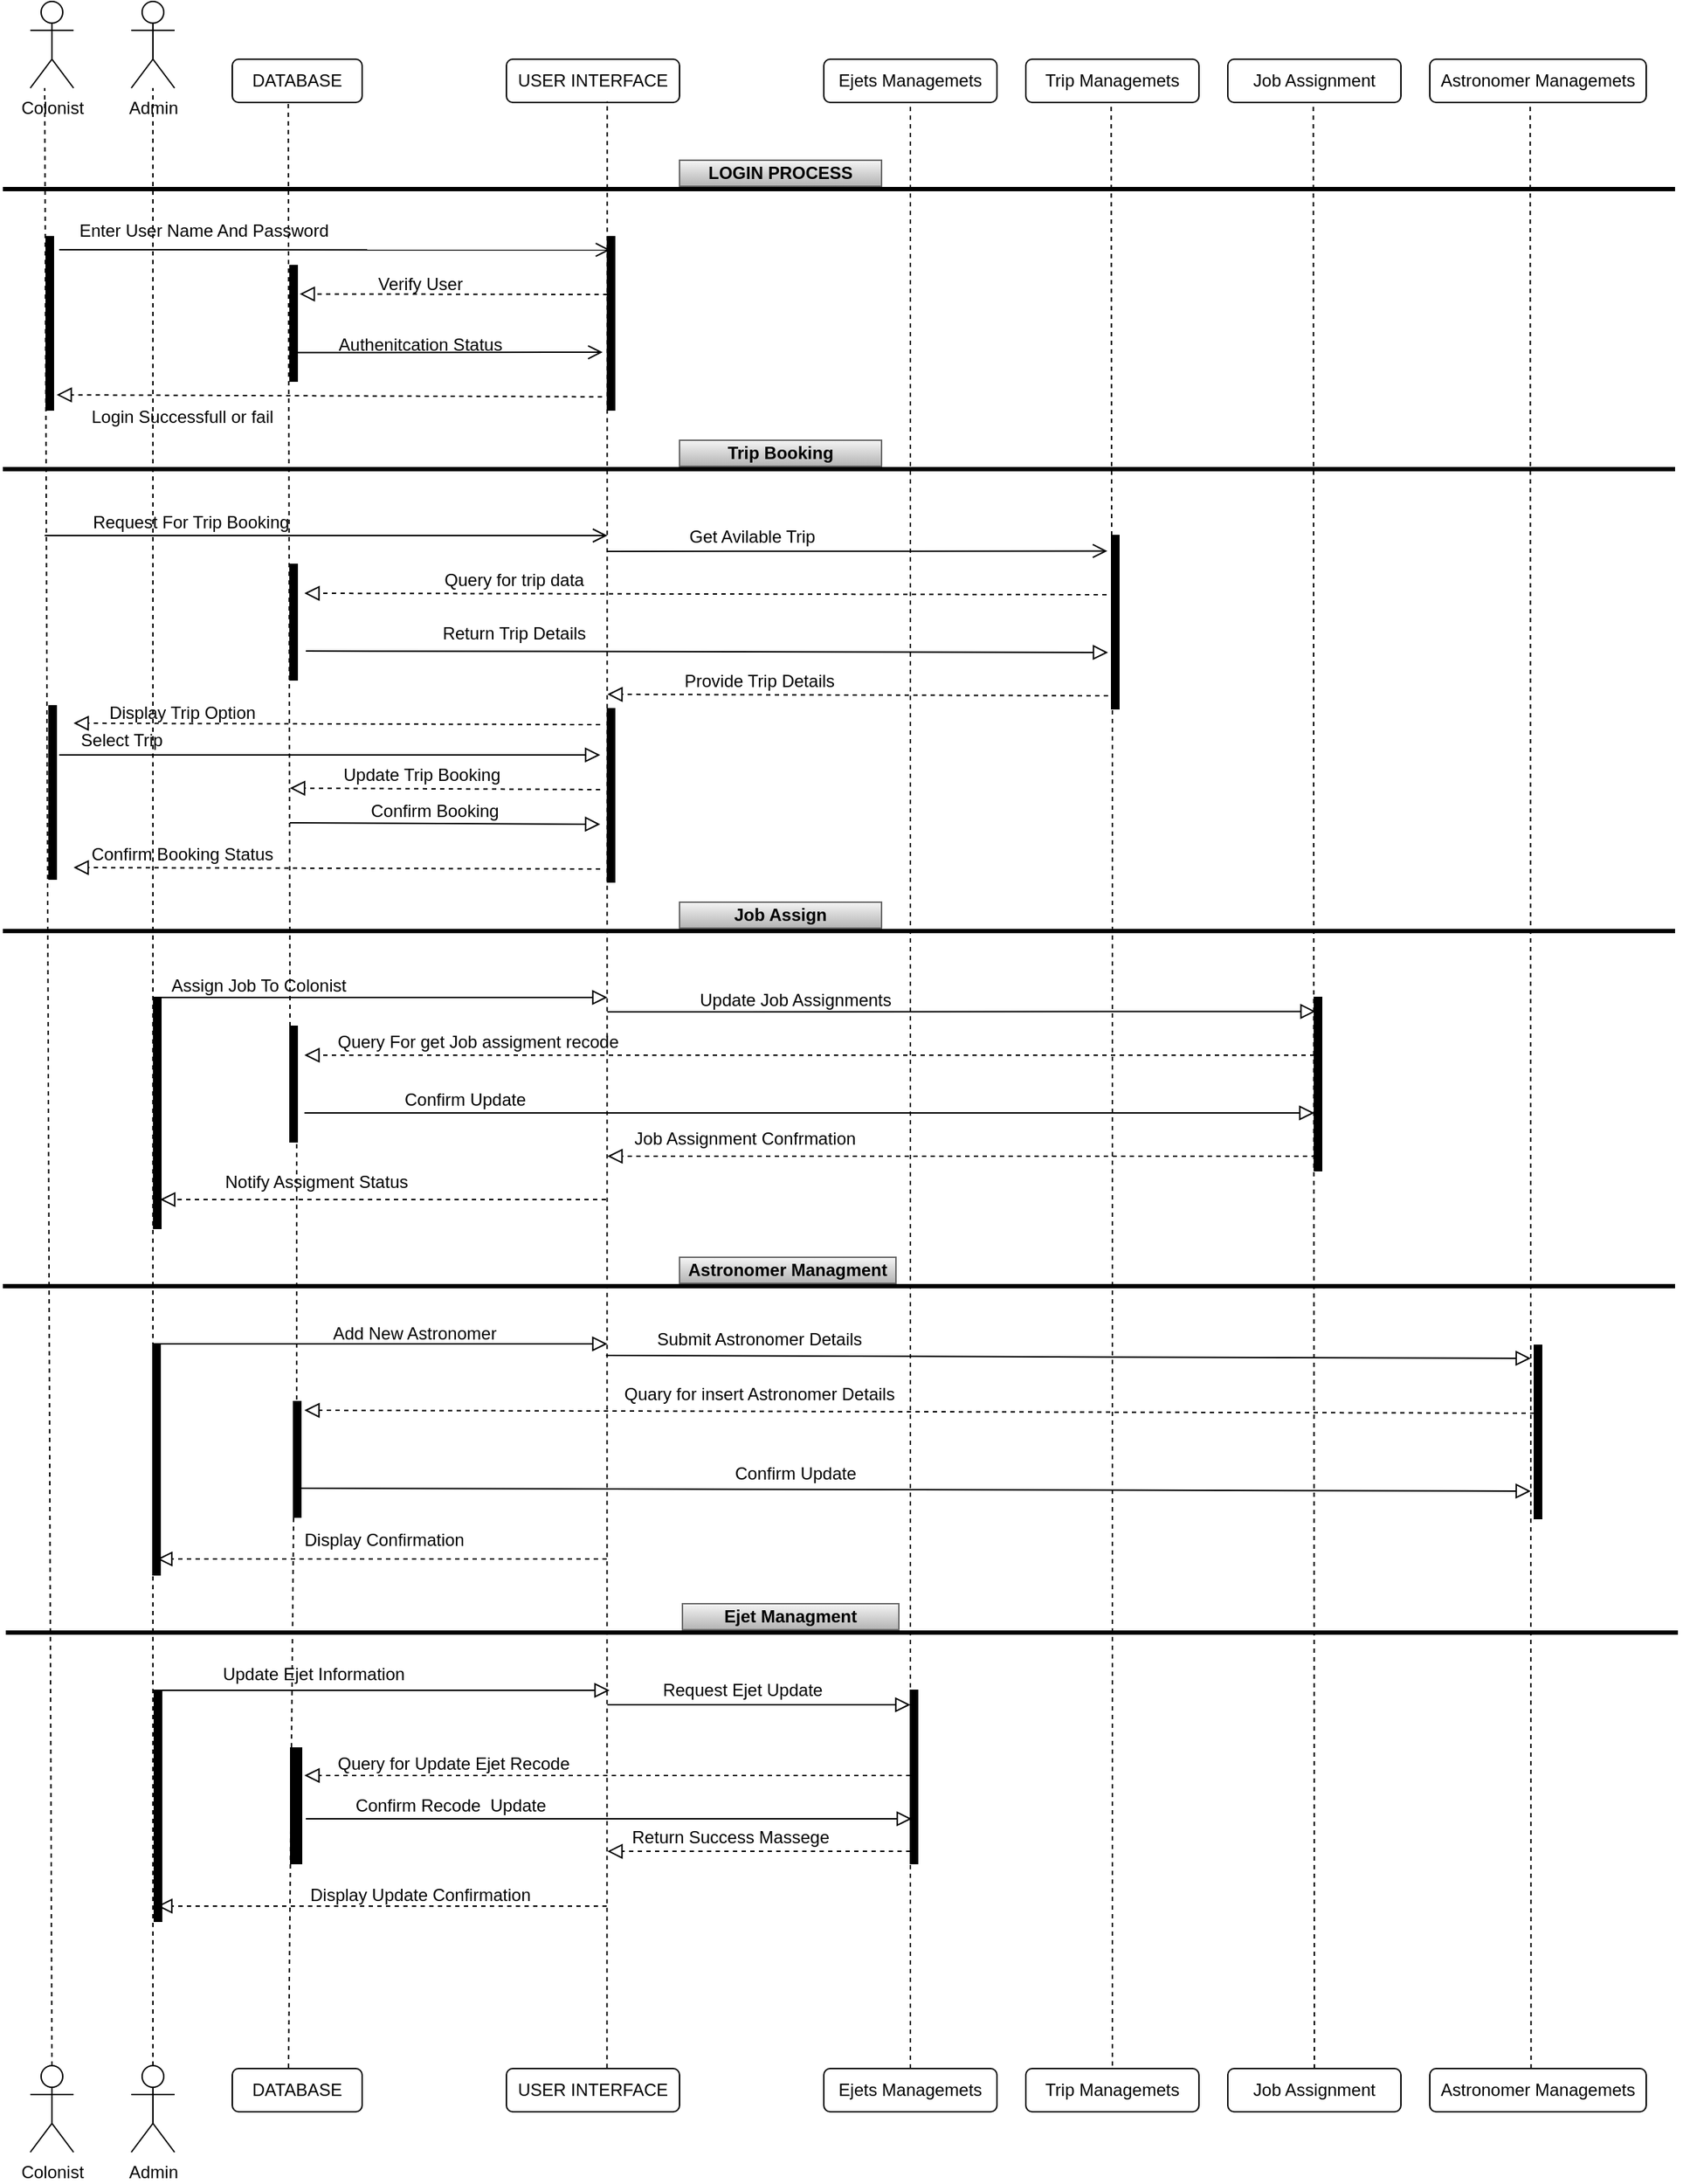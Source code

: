 <mxfile version="24.5.1" type="device">
  <diagram name="Page-1" id="1w-XncVsXPlSdqsD_ZSO">
    <mxGraphModel dx="2653" dy="1898" grid="1" gridSize="10" guides="1" tooltips="1" connect="1" arrows="1" fold="1" page="1" pageScale="1" pageWidth="850" pageHeight="1100" math="0" shadow="0">
      <root>
        <mxCell id="0" />
        <mxCell id="1" parent="0" />
        <mxCell id="pwaC9jHHKqCilpoOdg_W-1" value="Colonist" style="shape=umlActor;verticalLabelPosition=bottom;verticalAlign=top;html=1;outlineConnect=0;" vertex="1" parent="1">
          <mxGeometry x="21" y="10" width="30" height="60" as="geometry" />
        </mxCell>
        <mxCell id="pwaC9jHHKqCilpoOdg_W-2" value="Admin" style="shape=umlActor;verticalLabelPosition=bottom;verticalAlign=top;html=1;outlineConnect=0;" vertex="1" parent="1">
          <mxGeometry x="91" y="10" width="30" height="60" as="geometry" />
        </mxCell>
        <mxCell id="pwaC9jHHKqCilpoOdg_W-5" value="DATABASE" style="rounded=1;whiteSpace=wrap;html=1;fillColor=none;" vertex="1" parent="1">
          <mxGeometry x="161" y="50" width="90" height="30" as="geometry" />
        </mxCell>
        <mxCell id="pwaC9jHHKqCilpoOdg_W-6" value="USER INTERFACE" style="rounded=1;whiteSpace=wrap;html=1;fillColor=none;" vertex="1" parent="1">
          <mxGeometry x="351" y="50" width="120" height="30" as="geometry" />
        </mxCell>
        <mxCell id="pwaC9jHHKqCilpoOdg_W-7" value="Ejets Managemets" style="rounded=1;whiteSpace=wrap;html=1;fillColor=none;" vertex="1" parent="1">
          <mxGeometry x="571" y="50" width="120" height="30" as="geometry" />
        </mxCell>
        <mxCell id="pwaC9jHHKqCilpoOdg_W-8" value="Trip Managemets" style="rounded=1;whiteSpace=wrap;html=1;fillColor=none;" vertex="1" parent="1">
          <mxGeometry x="711" y="50" width="120" height="30" as="geometry" />
        </mxCell>
        <mxCell id="pwaC9jHHKqCilpoOdg_W-9" value="Job Assignment" style="rounded=1;whiteSpace=wrap;html=1;fillColor=none;" vertex="1" parent="1">
          <mxGeometry x="851" y="50" width="120" height="30" as="geometry" />
        </mxCell>
        <mxCell id="pwaC9jHHKqCilpoOdg_W-10" value="Astronomer Managemets" style="rounded=1;whiteSpace=wrap;html=1;fillColor=none;" vertex="1" parent="1">
          <mxGeometry x="991" y="50" width="150" height="30" as="geometry" />
        </mxCell>
        <mxCell id="pwaC9jHHKqCilpoOdg_W-11" value="" style="html=1;points=[];perimeter=orthogonalPerimeter;fillColor=strokeColor;" vertex="1" parent="1">
          <mxGeometry x="32" y="173" width="5" height="120" as="geometry" />
        </mxCell>
        <mxCell id="pwaC9jHHKqCilpoOdg_W-12" value="" style="html=1;points=[];perimeter=orthogonalPerimeter;fillColor=strokeColor;" vertex="1" parent="1">
          <mxGeometry x="421" y="173" width="5" height="120" as="geometry" />
        </mxCell>
        <mxCell id="pwaC9jHHKqCilpoOdg_W-13" value="" style="html=1;points=[];perimeter=orthogonalPerimeter;fillColor=strokeColor;" vertex="1" parent="1">
          <mxGeometry x="201" y="193" width="5" height="80" as="geometry" />
        </mxCell>
        <mxCell id="pwaC9jHHKqCilpoOdg_W-14" value="" style="endArrow=open;startArrow=none;endFill=0;startFill=0;endSize=8;html=1;verticalAlign=bottom;labelBackgroundColor=none;strokeWidth=1;rounded=0;entryX=0.4;entryY=0.076;entryDx=0;entryDy=0;entryPerimeter=0;" edge="1" parent="1" target="pwaC9jHHKqCilpoOdg_W-12">
          <mxGeometry width="160" relative="1" as="geometry">
            <mxPoint x="41" y="182" as="sourcePoint" />
            <mxPoint x="211" y="183" as="targetPoint" />
          </mxGeometry>
        </mxCell>
        <mxCell id="pwaC9jHHKqCilpoOdg_W-15" value="" style="endArrow=block;startArrow=none;endFill=0;startFill=0;endSize=8;html=1;verticalAlign=bottom;dashed=1;labelBackgroundColor=none;rounded=0;exitX=-0.743;exitY=0.924;exitDx=0;exitDy=0;exitPerimeter=0;entryX=1.451;entryY=0.913;entryDx=0;entryDy=0;entryPerimeter=0;" edge="1" parent="1" source="pwaC9jHHKqCilpoOdg_W-12" target="pwaC9jHHKqCilpoOdg_W-11">
          <mxGeometry width="160" relative="1" as="geometry">
            <mxPoint x="366" y="303" as="sourcePoint" />
            <mxPoint x="41" y="283" as="targetPoint" />
          </mxGeometry>
        </mxCell>
        <mxCell id="pwaC9jHHKqCilpoOdg_W-16" value="Enter User Name And Password" style="text;html=1;align=center;verticalAlign=middle;resizable=0;points=[];autosize=1;strokeColor=none;fillColor=none;" vertex="1" parent="1">
          <mxGeometry x="41" y="154" width="200" height="30" as="geometry" />
        </mxCell>
        <mxCell id="pwaC9jHHKqCilpoOdg_W-17" value="Login Successfull or fail" style="text;html=1;align=center;verticalAlign=middle;resizable=0;points=[];autosize=1;strokeColor=none;fillColor=none;" vertex="1" parent="1">
          <mxGeometry x="51" y="283" width="150" height="30" as="geometry" />
        </mxCell>
        <mxCell id="pwaC9jHHKqCilpoOdg_W-18" value="" style="endArrow=open;startArrow=none;endFill=0;startFill=0;endSize=8;html=1;verticalAlign=bottom;labelBackgroundColor=none;strokeWidth=1;rounded=0;entryX=-0.657;entryY=0.331;entryDx=0;entryDy=0;entryPerimeter=0;" edge="1" parent="1">
          <mxGeometry width="160" relative="1" as="geometry">
            <mxPoint x="206" y="253.28" as="sourcePoint" />
            <mxPoint x="417.715" y="253" as="targetPoint" />
          </mxGeometry>
        </mxCell>
        <mxCell id="pwaC9jHHKqCilpoOdg_W-20" value="" style="endArrow=block;startArrow=none;endFill=0;startFill=0;endSize=8;html=1;verticalAlign=bottom;dashed=1;labelBackgroundColor=none;rounded=0;entryX=1.343;entryY=0.246;entryDx=0;entryDy=0;entryPerimeter=0;" edge="1" parent="1" target="pwaC9jHHKqCilpoOdg_W-13">
          <mxGeometry width="160" relative="1" as="geometry">
            <mxPoint x="421" y="213" as="sourcePoint" />
            <mxPoint x="261" y="213" as="targetPoint" />
          </mxGeometry>
        </mxCell>
        <mxCell id="pwaC9jHHKqCilpoOdg_W-21" value="Verify User" style="text;html=1;align=center;verticalAlign=middle;resizable=0;points=[];autosize=1;strokeColor=none;fillColor=none;" vertex="1" parent="1">
          <mxGeometry x="251" y="191" width="80" height="30" as="geometry" />
        </mxCell>
        <mxCell id="pwaC9jHHKqCilpoOdg_W-22" value="Authenitcation Status" style="text;html=1;align=center;verticalAlign=middle;resizable=0;points=[];autosize=1;strokeColor=none;fillColor=none;" vertex="1" parent="1">
          <mxGeometry x="221" y="233" width="140" height="30" as="geometry" />
        </mxCell>
        <mxCell id="pwaC9jHHKqCilpoOdg_W-23" value="Colonist" style="shape=umlActor;verticalLabelPosition=bottom;verticalAlign=top;html=1;outlineConnect=0;" vertex="1" parent="1">
          <mxGeometry x="21" y="1440" width="30" height="60" as="geometry" />
        </mxCell>
        <mxCell id="pwaC9jHHKqCilpoOdg_W-24" value="Admin" style="shape=umlActor;verticalLabelPosition=bottom;verticalAlign=top;html=1;outlineConnect=0;" vertex="1" parent="1">
          <mxGeometry x="91" y="1440" width="30" height="60" as="geometry" />
        </mxCell>
        <mxCell id="pwaC9jHHKqCilpoOdg_W-25" value="DATABASE" style="rounded=1;whiteSpace=wrap;html=1;fillColor=none;" vertex="1" parent="1">
          <mxGeometry x="161" y="1442" width="90" height="30" as="geometry" />
        </mxCell>
        <mxCell id="pwaC9jHHKqCilpoOdg_W-26" value="USER INTERFACE" style="rounded=1;whiteSpace=wrap;html=1;fillColor=none;" vertex="1" parent="1">
          <mxGeometry x="351" y="1442" width="120" height="30" as="geometry" />
        </mxCell>
        <mxCell id="pwaC9jHHKqCilpoOdg_W-27" value="Ejets Managemets" style="rounded=1;whiteSpace=wrap;html=1;fillColor=none;" vertex="1" parent="1">
          <mxGeometry x="571" y="1442" width="120" height="30" as="geometry" />
        </mxCell>
        <mxCell id="pwaC9jHHKqCilpoOdg_W-28" value="Trip Managemets" style="rounded=1;whiteSpace=wrap;html=1;fillColor=none;" vertex="1" parent="1">
          <mxGeometry x="711" y="1442" width="120" height="30" as="geometry" />
        </mxCell>
        <mxCell id="pwaC9jHHKqCilpoOdg_W-29" value="Job Assignment" style="rounded=1;whiteSpace=wrap;html=1;fillColor=none;" vertex="1" parent="1">
          <mxGeometry x="851" y="1442" width="120" height="30" as="geometry" />
        </mxCell>
        <mxCell id="pwaC9jHHKqCilpoOdg_W-30" value="Astronomer Managemets" style="rounded=1;whiteSpace=wrap;html=1;fillColor=none;" vertex="1" parent="1">
          <mxGeometry x="991" y="1442" width="150" height="30" as="geometry" />
        </mxCell>
        <mxCell id="pwaC9jHHKqCilpoOdg_W-33" value="" style="endArrow=none;dashed=1;html=1;rounded=0;exitX=0.5;exitY=0;exitDx=0;exitDy=0;exitPerimeter=0;" edge="1" parent="1" source="pwaC9jHHKqCilpoOdg_W-23">
          <mxGeometry width="50" height="50" relative="1" as="geometry">
            <mxPoint x="39" y="980" as="sourcePoint" />
            <mxPoint x="31" y="70" as="targetPoint" />
          </mxGeometry>
        </mxCell>
        <mxCell id="pwaC9jHHKqCilpoOdg_W-34" value="" style="endArrow=none;dashed=1;html=1;rounded=0;exitX=0.5;exitY=0;exitDx=0;exitDy=0;exitPerimeter=0;" edge="1" parent="1" source="pwaC9jHHKqCilpoOdg_W-24" target="pwaC9jHHKqCilpoOdg_W-2">
          <mxGeometry width="50" height="50" relative="1" as="geometry">
            <mxPoint x="103" y="988" as="sourcePoint" />
            <mxPoint x="103" y="78" as="targetPoint" />
          </mxGeometry>
        </mxCell>
        <mxCell id="pwaC9jHHKqCilpoOdg_W-35" value="" style="endArrow=none;dashed=1;html=1;rounded=0;entryX=0.431;entryY=1;entryDx=0;entryDy=0;entryPerimeter=0;" edge="1" parent="1" source="pwaC9jHHKqCilpoOdg_W-76" target="pwaC9jHHKqCilpoOdg_W-5">
          <mxGeometry width="50" height="50" relative="1" as="geometry">
            <mxPoint x="200.17" y="990" as="sourcePoint" />
            <mxPoint x="200" y="90" as="targetPoint" />
          </mxGeometry>
        </mxCell>
        <mxCell id="pwaC9jHHKqCilpoOdg_W-36" value="" style="endArrow=none;dashed=1;html=1;rounded=0;entryX=0.582;entryY=0.973;entryDx=0;entryDy=0;entryPerimeter=0;exitX=0.581;exitY=-0.014;exitDx=0;exitDy=0;exitPerimeter=0;" edge="1" parent="1" source="pwaC9jHHKqCilpoOdg_W-26" target="pwaC9jHHKqCilpoOdg_W-6">
          <mxGeometry width="50" height="50" relative="1" as="geometry">
            <mxPoint x="421" y="1180" as="sourcePoint" />
            <mxPoint x="421" y="82" as="targetPoint" />
          </mxGeometry>
        </mxCell>
        <mxCell id="pwaC9jHHKqCilpoOdg_W-37" value="" style="endArrow=none;dashed=1;html=1;rounded=0;exitX=0.5;exitY=0;exitDx=0;exitDy=0;entryX=0.5;entryY=1;entryDx=0;entryDy=0;" edge="1" parent="1" source="pwaC9jHHKqCilpoOdg_W-27" target="pwaC9jHHKqCilpoOdg_W-7">
          <mxGeometry width="50" height="50" relative="1" as="geometry">
            <mxPoint x="631" y="1150" as="sourcePoint" />
            <mxPoint x="630.66" y="82" as="targetPoint" />
          </mxGeometry>
        </mxCell>
        <mxCell id="pwaC9jHHKqCilpoOdg_W-38" value="" style="endArrow=none;dashed=1;html=1;rounded=0;entryX=0.493;entryY=1;entryDx=0;entryDy=0;entryPerimeter=0;" edge="1" parent="1" source="pwaC9jHHKqCilpoOdg_W-47" target="pwaC9jHHKqCilpoOdg_W-8">
          <mxGeometry width="50" height="50" relative="1" as="geometry">
            <mxPoint x="770.66" y="992" as="sourcePoint" />
            <mxPoint x="770.66" y="82" as="targetPoint" />
          </mxGeometry>
        </mxCell>
        <mxCell id="pwaC9jHHKqCilpoOdg_W-39" value="" style="endArrow=none;dashed=1;html=1;rounded=0;exitX=0.5;exitY=0;exitDx=0;exitDy=0;entryX=0.494;entryY=1.011;entryDx=0;entryDy=0;entryPerimeter=0;" edge="1" parent="1" source="pwaC9jHHKqCilpoOdg_W-29" target="pwaC9jHHKqCilpoOdg_W-9">
          <mxGeometry width="50" height="50" relative="1" as="geometry">
            <mxPoint x="910.66" y="992" as="sourcePoint" />
            <mxPoint x="910.66" y="82" as="targetPoint" />
          </mxGeometry>
        </mxCell>
        <mxCell id="pwaC9jHHKqCilpoOdg_W-40" value="" style="endArrow=none;dashed=1;html=1;rounded=0;exitX=0.468;exitY=-0.001;exitDx=0;exitDy=0;exitPerimeter=0;entryX=0.464;entryY=1.007;entryDx=0;entryDy=0;entryPerimeter=0;" edge="1" parent="1" source="pwaC9jHHKqCilpoOdg_W-30" target="pwaC9jHHKqCilpoOdg_W-10">
          <mxGeometry width="50" height="50" relative="1" as="geometry">
            <mxPoint x="1061" y="1160" as="sourcePoint" />
            <mxPoint x="1061" y="82" as="targetPoint" />
          </mxGeometry>
        </mxCell>
        <mxCell id="pwaC9jHHKqCilpoOdg_W-41" value="" style="endArrow=none;startArrow=none;endFill=0;startFill=0;endSize=8;html=1;verticalAlign=bottom;labelBackgroundColor=none;strokeWidth=3;rounded=0;" edge="1" parent="1">
          <mxGeometry width="160" relative="1" as="geometry">
            <mxPoint x="2" y="140" as="sourcePoint" />
            <mxPoint x="1161" y="140" as="targetPoint" />
          </mxGeometry>
        </mxCell>
        <mxCell id="pwaC9jHHKqCilpoOdg_W-44" value="&lt;font color=&quot;#000000&quot;&gt;LOGIN PROCESS&lt;/font&gt;" style="fontStyle=1;whiteSpace=wrap;html=1;fillColor=#f5f5f5;strokeColor=#666666;gradientColor=#b3b3b3;" vertex="1" parent="1">
          <mxGeometry x="471" y="120" width="140" height="18" as="geometry" />
        </mxCell>
        <mxCell id="pwaC9jHHKqCilpoOdg_W-45" value="" style="endArrow=none;startArrow=none;endFill=0;startFill=0;endSize=8;html=1;verticalAlign=bottom;labelBackgroundColor=none;strokeWidth=3;rounded=0;" edge="1" parent="1">
          <mxGeometry width="160" relative="1" as="geometry">
            <mxPoint x="2" y="334" as="sourcePoint" />
            <mxPoint x="1161" y="334" as="targetPoint" />
          </mxGeometry>
        </mxCell>
        <mxCell id="pwaC9jHHKqCilpoOdg_W-46" value="&lt;font color=&quot;#000000&quot;&gt;Trip Booking&lt;/font&gt;" style="fontStyle=1;whiteSpace=wrap;html=1;fillColor=#f5f5f5;strokeColor=#666666;gradientColor=#b3b3b3;" vertex="1" parent="1">
          <mxGeometry x="471" y="314" width="140" height="18" as="geometry" />
        </mxCell>
        <mxCell id="pwaC9jHHKqCilpoOdg_W-48" value="" style="endArrow=none;dashed=1;html=1;rounded=0;exitX=0.5;exitY=-0.067;exitDx=0;exitDy=0;exitPerimeter=0;" edge="1" parent="1" source="pwaC9jHHKqCilpoOdg_W-28" target="pwaC9jHHKqCilpoOdg_W-47">
          <mxGeometry width="50" height="50" relative="1" as="geometry">
            <mxPoint x="771" y="1160" as="sourcePoint" />
            <mxPoint x="770.66" y="82" as="targetPoint" />
          </mxGeometry>
        </mxCell>
        <mxCell id="pwaC9jHHKqCilpoOdg_W-47" value="" style="html=1;points=[];perimeter=orthogonalPerimeter;fillColor=strokeColor;" vertex="1" parent="1">
          <mxGeometry x="770.5" y="380" width="5" height="120" as="geometry" />
        </mxCell>
        <mxCell id="pwaC9jHHKqCilpoOdg_W-49" value="" style="html=1;points=[];perimeter=orthogonalPerimeter;fillColor=strokeColor;" vertex="1" parent="1">
          <mxGeometry x="201" y="400" width="5" height="80" as="geometry" />
        </mxCell>
        <mxCell id="pwaC9jHHKqCilpoOdg_W-50" value="" style="endArrow=open;startArrow=none;endFill=0;startFill=0;endSize=8;html=1;verticalAlign=bottom;labelBackgroundColor=none;strokeWidth=1;rounded=0;entryX=0.4;entryY=0.076;entryDx=0;entryDy=0;entryPerimeter=0;" edge="1" parent="1">
          <mxGeometry width="160" relative="1" as="geometry">
            <mxPoint x="31" y="380" as="sourcePoint" />
            <mxPoint x="421" y="380" as="targetPoint" />
          </mxGeometry>
        </mxCell>
        <mxCell id="pwaC9jHHKqCilpoOdg_W-51" value="Request For Trip Booking" style="text;html=1;align=center;verticalAlign=middle;resizable=0;points=[];autosize=1;strokeColor=none;fillColor=none;" vertex="1" parent="1">
          <mxGeometry x="52" y="356" width="160" height="30" as="geometry" />
        </mxCell>
        <mxCell id="pwaC9jHHKqCilpoOdg_W-52" value="" style="endArrow=open;startArrow=none;endFill=0;startFill=0;endSize=8;html=1;verticalAlign=bottom;labelBackgroundColor=none;strokeWidth=1;rounded=0;entryX=-0.6;entryY=0.331;entryDx=0;entryDy=0;entryPerimeter=0;" edge="1" parent="1">
          <mxGeometry width="160" relative="1" as="geometry">
            <mxPoint x="421" y="391" as="sourcePoint" />
            <mxPoint x="767.5" y="390.72" as="targetPoint" />
          </mxGeometry>
        </mxCell>
        <mxCell id="pwaC9jHHKqCilpoOdg_W-53" value="Get Avilable Trip" style="text;html=1;align=center;verticalAlign=middle;resizable=0;points=[];autosize=1;strokeColor=none;fillColor=none;" vertex="1" parent="1">
          <mxGeometry x="466" y="366" width="110" height="30" as="geometry" />
        </mxCell>
        <mxCell id="pwaC9jHHKqCilpoOdg_W-54" value="" style="endArrow=block;startArrow=none;endFill=0;startFill=0;endSize=8;html=1;verticalAlign=bottom;dashed=1;labelBackgroundColor=none;rounded=0;exitX=-0.743;exitY=0.924;exitDx=0;exitDy=0;exitPerimeter=0;" edge="1" parent="1">
          <mxGeometry width="160" relative="1" as="geometry">
            <mxPoint x="767" y="421" as="sourcePoint" />
            <mxPoint x="211" y="420" as="targetPoint" />
          </mxGeometry>
        </mxCell>
        <mxCell id="pwaC9jHHKqCilpoOdg_W-55" value="Query for trip data" style="text;html=1;align=center;verticalAlign=middle;resizable=0;points=[];autosize=1;strokeColor=none;fillColor=none;" vertex="1" parent="1">
          <mxGeometry x="296" y="396" width="120" height="30" as="geometry" />
        </mxCell>
        <mxCell id="pwaC9jHHKqCilpoOdg_W-56" value="" style="endArrow=block;startArrow=none;endFill=0;startFill=0;endSize=8;html=1;verticalAlign=bottom;labelBackgroundColor=none;rounded=0;exitX=-0.743;exitY=0.924;exitDx=0;exitDy=0;exitPerimeter=0;" edge="1" parent="1">
          <mxGeometry width="160" relative="1" as="geometry">
            <mxPoint x="212" y="460" as="sourcePoint" />
            <mxPoint x="768" y="461" as="targetPoint" />
          </mxGeometry>
        </mxCell>
        <mxCell id="pwaC9jHHKqCilpoOdg_W-57" value="Return Trip Details" style="text;html=1;align=center;verticalAlign=middle;resizable=0;points=[];autosize=1;strokeColor=none;fillColor=none;" vertex="1" parent="1">
          <mxGeometry x="296" y="433" width="120" height="30" as="geometry" />
        </mxCell>
        <mxCell id="pwaC9jHHKqCilpoOdg_W-58" value="" style="endArrow=block;startArrow=none;endFill=0;startFill=0;endSize=8;html=1;verticalAlign=bottom;dashed=1;labelBackgroundColor=none;rounded=0;exitX=-0.743;exitY=0.924;exitDx=0;exitDy=0;exitPerimeter=0;" edge="1" parent="1">
          <mxGeometry width="160" relative="1" as="geometry">
            <mxPoint x="768" y="491" as="sourcePoint" />
            <mxPoint x="421" y="490" as="targetPoint" />
          </mxGeometry>
        </mxCell>
        <mxCell id="pwaC9jHHKqCilpoOdg_W-59" value="Provide Trip Details" style="text;html=1;align=center;verticalAlign=middle;resizable=0;points=[];autosize=1;strokeColor=none;fillColor=none;" vertex="1" parent="1">
          <mxGeometry x="461" y="466" width="130" height="30" as="geometry" />
        </mxCell>
        <mxCell id="pwaC9jHHKqCilpoOdg_W-60" value="" style="html=1;points=[];perimeter=orthogonalPerimeter;fillColor=strokeColor;" vertex="1" parent="1">
          <mxGeometry x="421" y="500" width="5" height="120" as="geometry" />
        </mxCell>
        <mxCell id="pwaC9jHHKqCilpoOdg_W-61" value="" style="html=1;points=[];perimeter=orthogonalPerimeter;fillColor=strokeColor;" vertex="1" parent="1">
          <mxGeometry x="34" y="498" width="5" height="120" as="geometry" />
        </mxCell>
        <mxCell id="pwaC9jHHKqCilpoOdg_W-62" value="" style="endArrow=block;startArrow=none;endFill=0;startFill=0;endSize=8;html=1;verticalAlign=bottom;dashed=1;labelBackgroundColor=none;rounded=0;exitX=-0.743;exitY=0.924;exitDx=0;exitDy=0;exitPerimeter=0;" edge="1" parent="1">
          <mxGeometry width="160" relative="1" as="geometry">
            <mxPoint x="416" y="511" as="sourcePoint" />
            <mxPoint x="51" y="510" as="targetPoint" />
          </mxGeometry>
        </mxCell>
        <mxCell id="pwaC9jHHKqCilpoOdg_W-63" value="" style="endArrow=block;startArrow=none;endFill=0;startFill=0;endSize=8;html=1;verticalAlign=bottom;labelBackgroundColor=none;rounded=0;exitX=1.4;exitY=0.283;exitDx=0;exitDy=0;exitPerimeter=0;" edge="1" parent="1" source="pwaC9jHHKqCilpoOdg_W-61">
          <mxGeometry width="160" relative="1" as="geometry">
            <mxPoint x="51" y="531" as="sourcePoint" />
            <mxPoint x="416" y="532" as="targetPoint" />
          </mxGeometry>
        </mxCell>
        <mxCell id="pwaC9jHHKqCilpoOdg_W-64" value="" style="endArrow=block;startArrow=none;endFill=0;startFill=0;endSize=8;html=1;verticalAlign=bottom;dashed=1;labelBackgroundColor=none;rounded=0;exitX=-0.743;exitY=0.924;exitDx=0;exitDy=0;exitPerimeter=0;" edge="1" parent="1">
          <mxGeometry width="160" relative="1" as="geometry">
            <mxPoint x="416" y="556" as="sourcePoint" />
            <mxPoint x="201" y="555" as="targetPoint" />
          </mxGeometry>
        </mxCell>
        <mxCell id="pwaC9jHHKqCilpoOdg_W-65" value="" style="endArrow=block;startArrow=none;endFill=0;startFill=0;endSize=8;html=1;verticalAlign=bottom;labelBackgroundColor=none;rounded=0;exitX=-0.743;exitY=0.924;exitDx=0;exitDy=0;exitPerimeter=0;" edge="1" parent="1">
          <mxGeometry width="160" relative="1" as="geometry">
            <mxPoint x="201" y="579" as="sourcePoint" />
            <mxPoint x="416" y="580" as="targetPoint" />
          </mxGeometry>
        </mxCell>
        <mxCell id="pwaC9jHHKqCilpoOdg_W-66" value="Display Trip Option" style="text;html=1;align=center;verticalAlign=middle;resizable=0;points=[];autosize=1;strokeColor=none;fillColor=none;" vertex="1" parent="1">
          <mxGeometry x="66" y="488" width="120" height="30" as="geometry" />
        </mxCell>
        <mxCell id="pwaC9jHHKqCilpoOdg_W-67" value="Select Trip" style="text;html=1;align=center;verticalAlign=middle;resizable=0;points=[];autosize=1;strokeColor=none;fillColor=none;" vertex="1" parent="1">
          <mxGeometry x="44" y="507" width="80" height="30" as="geometry" />
        </mxCell>
        <mxCell id="pwaC9jHHKqCilpoOdg_W-69" value="Update Trip Booking" style="text;html=1;align=center;verticalAlign=middle;resizable=0;points=[];autosize=1;strokeColor=none;fillColor=none;" vertex="1" parent="1">
          <mxGeometry x="227" y="531" width="130" height="30" as="geometry" />
        </mxCell>
        <mxCell id="pwaC9jHHKqCilpoOdg_W-70" value="Confirm Booking" style="text;html=1;align=center;verticalAlign=middle;resizable=0;points=[];autosize=1;strokeColor=none;fillColor=none;" vertex="1" parent="1">
          <mxGeometry x="246" y="556" width="110" height="30" as="geometry" />
        </mxCell>
        <mxCell id="pwaC9jHHKqCilpoOdg_W-71" value="" style="endArrow=block;startArrow=none;endFill=0;startFill=0;endSize=8;html=1;verticalAlign=bottom;dashed=1;labelBackgroundColor=none;rounded=0;exitX=-0.743;exitY=0.924;exitDx=0;exitDy=0;exitPerimeter=0;" edge="1" parent="1">
          <mxGeometry width="160" relative="1" as="geometry">
            <mxPoint x="416" y="611" as="sourcePoint" />
            <mxPoint x="51" y="610" as="targetPoint" />
          </mxGeometry>
        </mxCell>
        <mxCell id="pwaC9jHHKqCilpoOdg_W-72" value="Confirm Booking Status" style="text;html=1;align=center;verticalAlign=middle;resizable=0;points=[];autosize=1;strokeColor=none;fillColor=none;" vertex="1" parent="1">
          <mxGeometry x="51" y="586" width="150" height="30" as="geometry" />
        </mxCell>
        <mxCell id="pwaC9jHHKqCilpoOdg_W-73" value="" style="endArrow=none;startArrow=none;endFill=0;startFill=0;endSize=8;html=1;verticalAlign=bottom;labelBackgroundColor=none;strokeWidth=3;rounded=0;" edge="1" parent="1">
          <mxGeometry width="160" relative="1" as="geometry">
            <mxPoint x="2" y="654" as="sourcePoint" />
            <mxPoint x="1161" y="654" as="targetPoint" />
          </mxGeometry>
        </mxCell>
        <mxCell id="pwaC9jHHKqCilpoOdg_W-74" value="&lt;font color=&quot;#000000&quot;&gt;Job Assign&lt;/font&gt;" style="fontStyle=1;whiteSpace=wrap;html=1;fillColor=#f5f5f5;strokeColor=#666666;gradientColor=#b3b3b3;" vertex="1" parent="1">
          <mxGeometry x="471" y="634" width="140" height="18" as="geometry" />
        </mxCell>
        <mxCell id="pwaC9jHHKqCilpoOdg_W-75" value="" style="html=1;points=[];perimeter=orthogonalPerimeter;fillColor=strokeColor;" vertex="1" parent="1">
          <mxGeometry x="106.5" y="700" width="5" height="160" as="geometry" />
        </mxCell>
        <mxCell id="pwaC9jHHKqCilpoOdg_W-77" value="" style="endArrow=none;dashed=1;html=1;rounded=0;exitX=0.433;exitY=-0.017;exitDx=0;exitDy=0;exitPerimeter=0;" edge="1" parent="1" source="pwaC9jHHKqCilpoOdg_W-94" target="pwaC9jHHKqCilpoOdg_W-76">
          <mxGeometry width="50" height="50" relative="1" as="geometry">
            <mxPoint x="200.17" y="990" as="sourcePoint" />
            <mxPoint x="200.17" y="80" as="targetPoint" />
          </mxGeometry>
        </mxCell>
        <mxCell id="pwaC9jHHKqCilpoOdg_W-76" value="" style="html=1;points=[];perimeter=orthogonalPerimeter;fillColor=strokeColor;" vertex="1" parent="1">
          <mxGeometry x="201" y="720" width="5" height="80" as="geometry" />
        </mxCell>
        <mxCell id="pwaC9jHHKqCilpoOdg_W-78" value="" style="html=1;points=[];perimeter=orthogonalPerimeter;fillColor=strokeColor;" vertex="1" parent="1">
          <mxGeometry x="911" y="700" width="5" height="120" as="geometry" />
        </mxCell>
        <mxCell id="pwaC9jHHKqCilpoOdg_W-79" value="" style="endArrow=block;startArrow=none;endFill=0;startFill=0;endSize=8;html=1;verticalAlign=bottom;labelBackgroundColor=none;rounded=0;exitX=-0.743;exitY=0.924;exitDx=0;exitDy=0;exitPerimeter=0;" edge="1" parent="1">
          <mxGeometry width="160" relative="1" as="geometry">
            <mxPoint x="109.5" y="700" as="sourcePoint" />
            <mxPoint x="421" y="700" as="targetPoint" />
          </mxGeometry>
        </mxCell>
        <mxCell id="pwaC9jHHKqCilpoOdg_W-80" value="" style="endArrow=block;startArrow=none;endFill=0;startFill=0;endSize=8;html=1;verticalAlign=bottom;labelBackgroundColor=none;rounded=0;exitX=-0.743;exitY=0.924;exitDx=0;exitDy=0;exitPerimeter=0;entryX=0.167;entryY=0.081;entryDx=0;entryDy=0;entryPerimeter=0;" edge="1" parent="1" target="pwaC9jHHKqCilpoOdg_W-78">
          <mxGeometry width="160" relative="1" as="geometry">
            <mxPoint x="421" y="710" as="sourcePoint" />
            <mxPoint x="901" y="710" as="targetPoint" />
          </mxGeometry>
        </mxCell>
        <mxCell id="pwaC9jHHKqCilpoOdg_W-81" value="" style="endArrow=block;startArrow=none;endFill=0;startFill=0;endSize=8;html=1;verticalAlign=bottom;labelBackgroundColor=none;rounded=0;exitX=-0.743;exitY=0.924;exitDx=0;exitDy=0;exitPerimeter=0;entryX=2;entryY=0.25;entryDx=0;entryDy=0;entryPerimeter=0;dashed=1;" edge="1" parent="1" target="pwaC9jHHKqCilpoOdg_W-76">
          <mxGeometry width="160" relative="1" as="geometry">
            <mxPoint x="911" y="740" as="sourcePoint" />
            <mxPoint x="420" y="740" as="targetPoint" />
          </mxGeometry>
        </mxCell>
        <mxCell id="pwaC9jHHKqCilpoOdg_W-82" value="" style="endArrow=block;startArrow=none;endFill=0;startFill=0;endSize=8;html=1;verticalAlign=bottom;labelBackgroundColor=none;rounded=0;exitX=-0.743;exitY=0.924;exitDx=0;exitDy=0;exitPerimeter=0;entryX=2;entryY=0.25;entryDx=0;entryDy=0;entryPerimeter=0;" edge="1" parent="1">
          <mxGeometry width="160" relative="1" as="geometry">
            <mxPoint x="211" y="780" as="sourcePoint" />
            <mxPoint x="911" y="780" as="targetPoint" />
          </mxGeometry>
        </mxCell>
        <mxCell id="pwaC9jHHKqCilpoOdg_W-83" value="" style="endArrow=block;startArrow=none;endFill=0;startFill=0;endSize=8;html=1;verticalAlign=bottom;labelBackgroundColor=none;rounded=0;exitX=-0.743;exitY=0.924;exitDx=0;exitDy=0;exitPerimeter=0;entryX=0.167;entryY=0.081;entryDx=0;entryDy=0;entryPerimeter=0;dashed=1;" edge="1" parent="1">
          <mxGeometry width="160" relative="1" as="geometry">
            <mxPoint x="912" y="810" as="sourcePoint" />
            <mxPoint x="421" y="810" as="targetPoint" />
          </mxGeometry>
        </mxCell>
        <mxCell id="pwaC9jHHKqCilpoOdg_W-84" value="" style="endArrow=block;startArrow=none;endFill=0;startFill=0;endSize=8;html=1;verticalAlign=bottom;labelBackgroundColor=none;rounded=0;exitX=-0.743;exitY=0.924;exitDx=0;exitDy=0;exitPerimeter=0;dashed=1;" edge="1" parent="1">
          <mxGeometry width="160" relative="1" as="geometry">
            <mxPoint x="420" y="840" as="sourcePoint" />
            <mxPoint x="111" y="840" as="targetPoint" />
          </mxGeometry>
        </mxCell>
        <mxCell id="pwaC9jHHKqCilpoOdg_W-85" value="Assign Job To Colonist" style="text;html=1;align=center;verticalAlign=middle;resizable=0;points=[];autosize=1;strokeColor=none;fillColor=none;" vertex="1" parent="1">
          <mxGeometry x="109" y="677" width="140" height="30" as="geometry" />
        </mxCell>
        <mxCell id="pwaC9jHHKqCilpoOdg_W-86" value="Update Job Assignments" style="text;html=1;align=center;verticalAlign=middle;resizable=0;points=[];autosize=1;strokeColor=none;fillColor=none;" vertex="1" parent="1">
          <mxGeometry x="471" y="687" width="160" height="30" as="geometry" />
        </mxCell>
        <mxCell id="pwaC9jHHKqCilpoOdg_W-87" value="Query For get Job assigment recode" style="text;html=1;align=center;verticalAlign=middle;resizable=0;points=[];autosize=1;strokeColor=none;fillColor=none;" vertex="1" parent="1">
          <mxGeometry x="221" y="716" width="220" height="30" as="geometry" />
        </mxCell>
        <mxCell id="pwaC9jHHKqCilpoOdg_W-88" value="Confirm Update" style="text;html=1;align=center;verticalAlign=middle;resizable=0;points=[];autosize=1;strokeColor=none;fillColor=none;" vertex="1" parent="1">
          <mxGeometry x="267" y="756" width="110" height="30" as="geometry" />
        </mxCell>
        <mxCell id="pwaC9jHHKqCilpoOdg_W-89" value="Job Assignment Confrmation" style="text;html=1;align=center;verticalAlign=middle;resizable=0;points=[];autosize=1;strokeColor=none;fillColor=none;" vertex="1" parent="1">
          <mxGeometry x="426" y="783" width="180" height="30" as="geometry" />
        </mxCell>
        <mxCell id="pwaC9jHHKqCilpoOdg_W-90" value="Notify Assigment Status" style="text;html=1;align=center;verticalAlign=middle;resizable=0;points=[];autosize=1;strokeColor=none;fillColor=none;" vertex="1" parent="1">
          <mxGeometry x="144" y="813" width="150" height="30" as="geometry" />
        </mxCell>
        <mxCell id="pwaC9jHHKqCilpoOdg_W-91" value="" style="endArrow=none;startArrow=none;endFill=0;startFill=0;endSize=8;html=1;verticalAlign=bottom;labelBackgroundColor=none;strokeWidth=3;rounded=0;" edge="1" parent="1">
          <mxGeometry width="160" relative="1" as="geometry">
            <mxPoint x="2" y="900" as="sourcePoint" />
            <mxPoint x="1161" y="900" as="targetPoint" />
          </mxGeometry>
        </mxCell>
        <mxCell id="pwaC9jHHKqCilpoOdg_W-92" value="&lt;font color=&quot;#000000&quot;&gt;Astronomer Managment&lt;/font&gt;" style="fontStyle=1;whiteSpace=wrap;html=1;fillColor=#f5f5f5;strokeColor=#666666;gradientColor=#b3b3b3;" vertex="1" parent="1">
          <mxGeometry x="471" y="880" width="150" height="18" as="geometry" />
        </mxCell>
        <mxCell id="pwaC9jHHKqCilpoOdg_W-93" value="" style="html=1;points=[];perimeter=orthogonalPerimeter;fillColor=strokeColor;" vertex="1" parent="1">
          <mxGeometry x="106" y="940" width="5" height="160" as="geometry" />
        </mxCell>
        <mxCell id="pwaC9jHHKqCilpoOdg_W-95" value="" style="endArrow=none;dashed=1;html=1;rounded=0;exitX=0.433;exitY=-0.017;exitDx=0;exitDy=0;exitPerimeter=0;" edge="1" parent="1" source="pwaC9jHHKqCilpoOdg_W-25" target="pwaC9jHHKqCilpoOdg_W-94">
          <mxGeometry width="50" height="50" relative="1" as="geometry">
            <mxPoint x="200" y="1441" as="sourcePoint" />
            <mxPoint x="201" y="800" as="targetPoint" />
          </mxGeometry>
        </mxCell>
        <mxCell id="pwaC9jHHKqCilpoOdg_W-94" value="" style="html=1;points=[];perimeter=orthogonalPerimeter;fillColor=strokeColor;" vertex="1" parent="1">
          <mxGeometry x="203.5" y="980" width="5" height="80" as="geometry" />
        </mxCell>
        <mxCell id="pwaC9jHHKqCilpoOdg_W-96" value="" style="html=1;points=[];perimeter=orthogonalPerimeter;fillColor=strokeColor;" vertex="1" parent="1">
          <mxGeometry x="1063.5" y="941" width="5" height="120" as="geometry" />
        </mxCell>
        <mxCell id="pwaC9jHHKqCilpoOdg_W-97" value="" style="endArrow=block;startArrow=none;endFill=0;startFill=0;endSize=8;html=1;verticalAlign=bottom;labelBackgroundColor=none;rounded=0;exitX=-0.743;exitY=0.924;exitDx=0;exitDy=0;exitPerimeter=0;" edge="1" parent="1">
          <mxGeometry width="160" relative="1" as="geometry">
            <mxPoint x="109.5" y="940" as="sourcePoint" />
            <mxPoint x="421" y="940" as="targetPoint" />
          </mxGeometry>
        </mxCell>
        <mxCell id="pwaC9jHHKqCilpoOdg_W-98" value="" style="endArrow=block;startArrow=none;endFill=0;startFill=0;endSize=8;html=1;verticalAlign=bottom;labelBackgroundColor=none;rounded=0;exitX=-0.743;exitY=0.924;exitDx=0;exitDy=0;exitPerimeter=0;dashed=1;" edge="1" parent="1">
          <mxGeometry width="160" relative="1" as="geometry">
            <mxPoint x="420.5" y="1089" as="sourcePoint" />
            <mxPoint x="109" y="1089" as="targetPoint" />
          </mxGeometry>
        </mxCell>
        <mxCell id="pwaC9jHHKqCilpoOdg_W-99" value="Add New Astronomer" style="text;html=1;align=center;verticalAlign=middle;resizable=0;points=[];autosize=1;strokeColor=none;fillColor=none;" vertex="1" parent="1">
          <mxGeometry x="217" y="918" width="140" height="30" as="geometry" />
        </mxCell>
        <mxCell id="pwaC9jHHKqCilpoOdg_W-100" value="" style="endArrow=block;startArrow=none;endFill=0;startFill=0;endSize=8;html=1;verticalAlign=bottom;labelBackgroundColor=none;rounded=0;exitX=-0.743;exitY=0.924;exitDx=0;exitDy=0;exitPerimeter=0;" edge="1" parent="1">
          <mxGeometry width="160" relative="1" as="geometry">
            <mxPoint x="420" y="948" as="sourcePoint" />
            <mxPoint x="1061" y="950" as="targetPoint" />
          </mxGeometry>
        </mxCell>
        <mxCell id="pwaC9jHHKqCilpoOdg_W-101" value="Submit Astronomer Details" style="text;html=1;align=center;verticalAlign=middle;resizable=0;points=[];autosize=1;strokeColor=none;fillColor=none;" vertex="1" parent="1">
          <mxGeometry x="441" y="922" width="170" height="30" as="geometry" />
        </mxCell>
        <mxCell id="pwaC9jHHKqCilpoOdg_W-102" value="" style="endArrow=block;startArrow=none;endFill=0;startFill=0;endSize=8;html=1;verticalAlign=bottom;labelBackgroundColor=none;rounded=0;exitX=-0.743;exitY=0.924;exitDx=0;exitDy=0;exitPerimeter=0;dashed=1;" edge="1" parent="1">
          <mxGeometry width="160" relative="1" as="geometry">
            <mxPoint x="1063.5" y="988" as="sourcePoint" />
            <mxPoint x="211" y="986" as="targetPoint" />
          </mxGeometry>
        </mxCell>
        <mxCell id="pwaC9jHHKqCilpoOdg_W-103" value="Quary for insert Astronomer Details" style="text;html=1;align=center;verticalAlign=middle;resizable=0;points=[];autosize=1;strokeColor=none;fillColor=none;" vertex="1" parent="1">
          <mxGeometry x="421" y="960" width="210" height="30" as="geometry" />
        </mxCell>
        <mxCell id="pwaC9jHHKqCilpoOdg_W-104" value="" style="endArrow=block;startArrow=none;endFill=0;startFill=0;endSize=8;html=1;verticalAlign=bottom;labelBackgroundColor=none;rounded=0;exitX=-0.743;exitY=0.924;exitDx=0;exitDy=0;exitPerimeter=0;" edge="1" parent="1">
          <mxGeometry width="160" relative="1" as="geometry">
            <mxPoint x="208.5" y="1040" as="sourcePoint" />
            <mxPoint x="1061" y="1042" as="targetPoint" />
          </mxGeometry>
        </mxCell>
        <mxCell id="pwaC9jHHKqCilpoOdg_W-105" value="&lt;blockquote style=&quot;margin: 0 0 0 40px; border: none; padding: 0px;&quot;&gt;Confirm Update&lt;/blockquote&gt;" style="text;html=1;align=center;verticalAlign=middle;resizable=0;points=[];autosize=1;strokeColor=none;fillColor=none;" vertex="1" parent="1">
          <mxGeometry x="456" y="1015" width="150" height="30" as="geometry" />
        </mxCell>
        <mxCell id="pwaC9jHHKqCilpoOdg_W-106" value="&lt;blockquote style=&quot;margin: 0 0 0 40px; border: none; padding: 0px;&quot;&gt;Display Confirmation&lt;/blockquote&gt;" style="text;html=1;align=center;verticalAlign=middle;resizable=0;points=[];autosize=1;strokeColor=none;fillColor=none;" vertex="1" parent="1">
          <mxGeometry x="161" y="1061" width="170" height="30" as="geometry" />
        </mxCell>
        <mxCell id="pwaC9jHHKqCilpoOdg_W-108" value="" style="endArrow=none;startArrow=none;endFill=0;startFill=0;endSize=8;html=1;verticalAlign=bottom;labelBackgroundColor=none;strokeWidth=3;rounded=0;" edge="1" parent="1">
          <mxGeometry width="160" relative="1" as="geometry">
            <mxPoint x="4" y="1140" as="sourcePoint" />
            <mxPoint x="1163" y="1140" as="targetPoint" />
          </mxGeometry>
        </mxCell>
        <mxCell id="pwaC9jHHKqCilpoOdg_W-109" value="&lt;font color=&quot;#000000&quot;&gt;Ejet Managment&lt;/font&gt;" style="fontStyle=1;whiteSpace=wrap;html=1;fillColor=#f5f5f5;strokeColor=#666666;gradientColor=#b3b3b3;" vertex="1" parent="1">
          <mxGeometry x="473" y="1120" width="150" height="18" as="geometry" />
        </mxCell>
        <mxCell id="pwaC9jHHKqCilpoOdg_W-111" value="" style="html=1;points=[];perimeter=orthogonalPerimeter;fillColor=strokeColor;" vertex="1" parent="1">
          <mxGeometry x="107" y="1180" width="5" height="160" as="geometry" />
        </mxCell>
        <mxCell id="pwaC9jHHKqCilpoOdg_W-112" value="" style="html=1;points=[];perimeter=orthogonalPerimeter;fillColor=strokeColor;" vertex="1" parent="1">
          <mxGeometry x="201.5" y="1220" width="7.5" height="80" as="geometry" />
        </mxCell>
        <mxCell id="pwaC9jHHKqCilpoOdg_W-113" value="" style="html=1;points=[];perimeter=orthogonalPerimeter;fillColor=strokeColor;" vertex="1" parent="1">
          <mxGeometry x="631" y="1180" width="5" height="120" as="geometry" />
        </mxCell>
        <mxCell id="pwaC9jHHKqCilpoOdg_W-115" value="" style="endArrow=block;startArrow=none;endFill=0;startFill=0;endSize=8;html=1;verticalAlign=bottom;labelBackgroundColor=none;rounded=0;exitX=-0.743;exitY=0.924;exitDx=0;exitDy=0;exitPerimeter=0;" edge="1" parent="1">
          <mxGeometry width="160" relative="1" as="geometry">
            <mxPoint x="111" y="1180" as="sourcePoint" />
            <mxPoint x="422.5" y="1180" as="targetPoint" />
          </mxGeometry>
        </mxCell>
        <mxCell id="pwaC9jHHKqCilpoOdg_W-116" value="" style="endArrow=block;startArrow=none;endFill=0;startFill=0;endSize=8;html=1;verticalAlign=bottom;labelBackgroundColor=none;rounded=0;exitX=-0.743;exitY=0.924;exitDx=0;exitDy=0;exitPerimeter=0;dashed=1;" edge="1" parent="1">
          <mxGeometry width="160" relative="1" as="geometry">
            <mxPoint x="420.5" y="1329.44" as="sourcePoint" />
            <mxPoint x="109" y="1329.44" as="targetPoint" />
          </mxGeometry>
        </mxCell>
        <mxCell id="pwaC9jHHKqCilpoOdg_W-117" value="" style="endArrow=block;startArrow=none;endFill=0;startFill=0;endSize=8;html=1;verticalAlign=bottom;labelBackgroundColor=none;rounded=0;" edge="1" parent="1">
          <mxGeometry width="160" relative="1" as="geometry">
            <mxPoint x="421" y="1190" as="sourcePoint" />
            <mxPoint x="631" y="1190" as="targetPoint" />
          </mxGeometry>
        </mxCell>
        <mxCell id="pwaC9jHHKqCilpoOdg_W-118" value="" style="endArrow=block;startArrow=none;endFill=0;startFill=0;endSize=8;html=1;verticalAlign=bottom;labelBackgroundColor=none;rounded=0;exitX=-0.743;exitY=0.924;exitDx=0;exitDy=0;exitPerimeter=0;dashed=1;" edge="1" parent="1">
          <mxGeometry width="160" relative="1" as="geometry">
            <mxPoint x="631" y="1239" as="sourcePoint" />
            <mxPoint x="211" y="1239" as="targetPoint" />
          </mxGeometry>
        </mxCell>
        <mxCell id="pwaC9jHHKqCilpoOdg_W-119" value="" style="endArrow=block;startArrow=none;endFill=0;startFill=0;endSize=8;html=1;verticalAlign=bottom;labelBackgroundColor=none;rounded=0;exitX=-0.743;exitY=0.924;exitDx=0;exitDy=0;exitPerimeter=0;" edge="1" parent="1">
          <mxGeometry width="160" relative="1" as="geometry">
            <mxPoint x="212" y="1269" as="sourcePoint" />
            <mxPoint x="632" y="1269" as="targetPoint" />
          </mxGeometry>
        </mxCell>
        <mxCell id="pwaC9jHHKqCilpoOdg_W-120" value="&lt;blockquote style=&quot;margin: 0 0 0 40px; border: none; padding: 0px;&quot;&gt;Update Ejet Information&lt;/blockquote&gt;" style="text;html=1;align=center;verticalAlign=middle;resizable=0;points=[];autosize=1;strokeColor=none;fillColor=none;" vertex="1" parent="1">
          <mxGeometry x="102" y="1154" width="190" height="30" as="geometry" />
        </mxCell>
        <mxCell id="pwaC9jHHKqCilpoOdg_W-121" value="&lt;blockquote style=&quot;margin: 0 0 0 40px; border: none; padding: 0px;&quot;&gt;Request Ejet&amp;nbsp;&lt;span style=&quot;background-color: initial;&quot;&gt;Update&lt;/span&gt;&lt;span style=&quot;background-color: initial;&quot;&gt;&amp;nbsp;&lt;/span&gt;&lt;/blockquote&gt;" style="text;html=1;align=center;verticalAlign=middle;resizable=0;points=[];autosize=1;strokeColor=none;fillColor=none;" vertex="1" parent="1">
          <mxGeometry x="406" y="1165" width="180" height="30" as="geometry" />
        </mxCell>
        <mxCell id="pwaC9jHHKqCilpoOdg_W-122" value="&lt;blockquote style=&quot;margin: 0 0 0 40px; border: none; padding: 0px;&quot;&gt;Query for Update Ejet Recode&lt;/blockquote&gt;" style="text;html=1;align=center;verticalAlign=middle;resizable=0;points=[];autosize=1;strokeColor=none;fillColor=none;" vertex="1" parent="1">
          <mxGeometry x="183.5" y="1216" width="220" height="30" as="geometry" />
        </mxCell>
        <mxCell id="pwaC9jHHKqCilpoOdg_W-123" value="&lt;blockquote style=&quot;margin: 0 0 0 40px; border: none; padding: 0px;&quot;&gt;Confirm&amp;nbsp;&lt;span style=&quot;background-color: initial;&quot;&gt;Recode&amp;nbsp;&lt;/span&gt;&lt;span style=&quot;background-color: initial;&quot;&gt;&amp;nbsp;Update&lt;/span&gt;&lt;/blockquote&gt;" style="text;html=1;align=center;verticalAlign=middle;resizable=0;points=[];autosize=1;strokeColor=none;fillColor=none;" vertex="1" parent="1">
          <mxGeometry x="192" y="1245" width="200" height="30" as="geometry" />
        </mxCell>
        <mxCell id="pwaC9jHHKqCilpoOdg_W-124" value="" style="endArrow=block;startArrow=none;endFill=0;startFill=0;endSize=8;html=1;verticalAlign=bottom;labelBackgroundColor=none;rounded=0;dashed=1;" edge="1" parent="1">
          <mxGeometry width="160" relative="1" as="geometry">
            <mxPoint x="631" y="1291.53" as="sourcePoint" />
            <mxPoint x="421" y="1291.53" as="targetPoint" />
          </mxGeometry>
        </mxCell>
        <mxCell id="pwaC9jHHKqCilpoOdg_W-125" value="&lt;blockquote style=&quot;margin: 0 0 0 40px; border: none; padding: 0px;&quot;&gt;Return Success Massege&lt;/blockquote&gt;" style="text;html=1;align=center;verticalAlign=middle;resizable=0;points=[];autosize=1;strokeColor=none;fillColor=none;" vertex="1" parent="1">
          <mxGeometry x="386" y="1267" width="200" height="30" as="geometry" />
        </mxCell>
        <mxCell id="pwaC9jHHKqCilpoOdg_W-126" value="&lt;blockquote style=&quot;margin: 0 0 0 40px; border: none; padding: 0px;&quot;&gt;Display Update Confirmation&lt;/blockquote&gt;" style="text;html=1;align=center;verticalAlign=middle;resizable=0;points=[];autosize=1;strokeColor=none;fillColor=none;" vertex="1" parent="1">
          <mxGeometry x="161" y="1307" width="220" height="30" as="geometry" />
        </mxCell>
      </root>
    </mxGraphModel>
  </diagram>
</mxfile>

